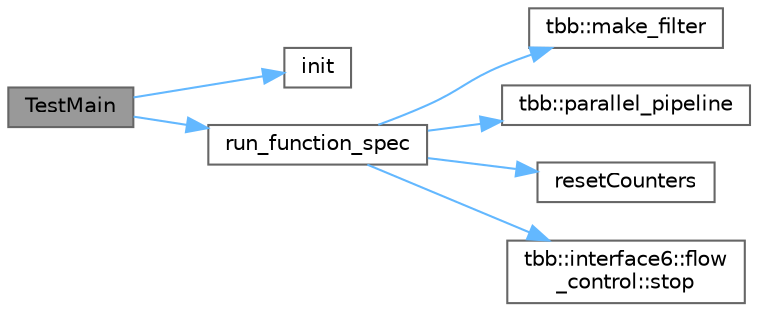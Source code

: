 digraph "TestMain"
{
 // LATEX_PDF_SIZE
  bgcolor="transparent";
  edge [fontname=Helvetica,fontsize=10,labelfontname=Helvetica,labelfontsize=10];
  node [fontname=Helvetica,fontsize=10,shape=box,height=0.2,width=0.4];
  rankdir="LR";
  Node1 [id="Node000001",label="TestMain",height=0.2,width=0.4,color="gray40", fillcolor="grey60", style="filled", fontcolor="black",tooltip="Entry point to a TBB unit test application"];
  Node1 -> Node2 [id="edge1_Node000001_Node000002",color="steelblue1",style="solid",tooltip=" "];
  Node2 [id="Node000002",label="init",height=0.2,width=0.4,color="grey40", fillcolor="white", style="filled",URL="$boing_8c.html#a2858154e2009b0e6e616f313177762bc",tooltip=" "];
  Node1 -> Node3 [id="edge2_Node000001_Node000003",color="steelblue1",style="solid",tooltip=" "];
  Node3 [id="Node000003",label="run_function_spec",height=0.2,width=0.4,color="grey40", fillcolor="white", style="filled",URL="$test__parallel__pipeline_8cpp.html#aad658345937f0fd56662e90f6226d728",tooltip=" "];
  Node3 -> Node4 [id="edge3_Node000003_Node000004",color="steelblue1",style="solid",tooltip=" "];
  Node4 [id="Node000004",label="tbb::make_filter",height=0.2,width=0.4,color="grey40", fillcolor="white", style="filled",URL="$namespacetbb.html#a507cc834d37fad5c1ffed4612abf8367",tooltip="Create a filter to participate in parallel_pipeline"];
  Node3 -> Node5 [id="edge4_Node000003_Node000005",color="steelblue1",style="solid",tooltip=" "];
  Node5 [id="Node000005",label="tbb::parallel_pipeline",height=0.2,width=0.4,color="grey40", fillcolor="white", style="filled",URL="$namespacetbb.html#a7edc8b0a8be9406b4d610b4b4fdd5bac",tooltip=" "];
  Node3 -> Node6 [id="edge5_Node000003_Node000006",color="steelblue1",style="solid",tooltip=" "];
  Node6 [id="Node000006",label="resetCounters",height=0.2,width=0.4,color="grey40", fillcolor="white", style="filled",URL="$test__parallel__pipeline_8cpp.html#a5f973f358fd863f7234bc21396117dd9",tooltip=" "];
  Node3 -> Node7 [id="edge6_Node000003_Node000007",color="steelblue1",style="solid",tooltip=" "];
  Node7 [id="Node000007",label="tbb::interface6::flow\l_control::stop",height=0.2,width=0.4,color="grey40", fillcolor="white", style="filled",URL="$classtbb_1_1interface6_1_1flow__control.html#a21a61b812ca97a6eb5549dab4b4ae490",tooltip=" "];
}
